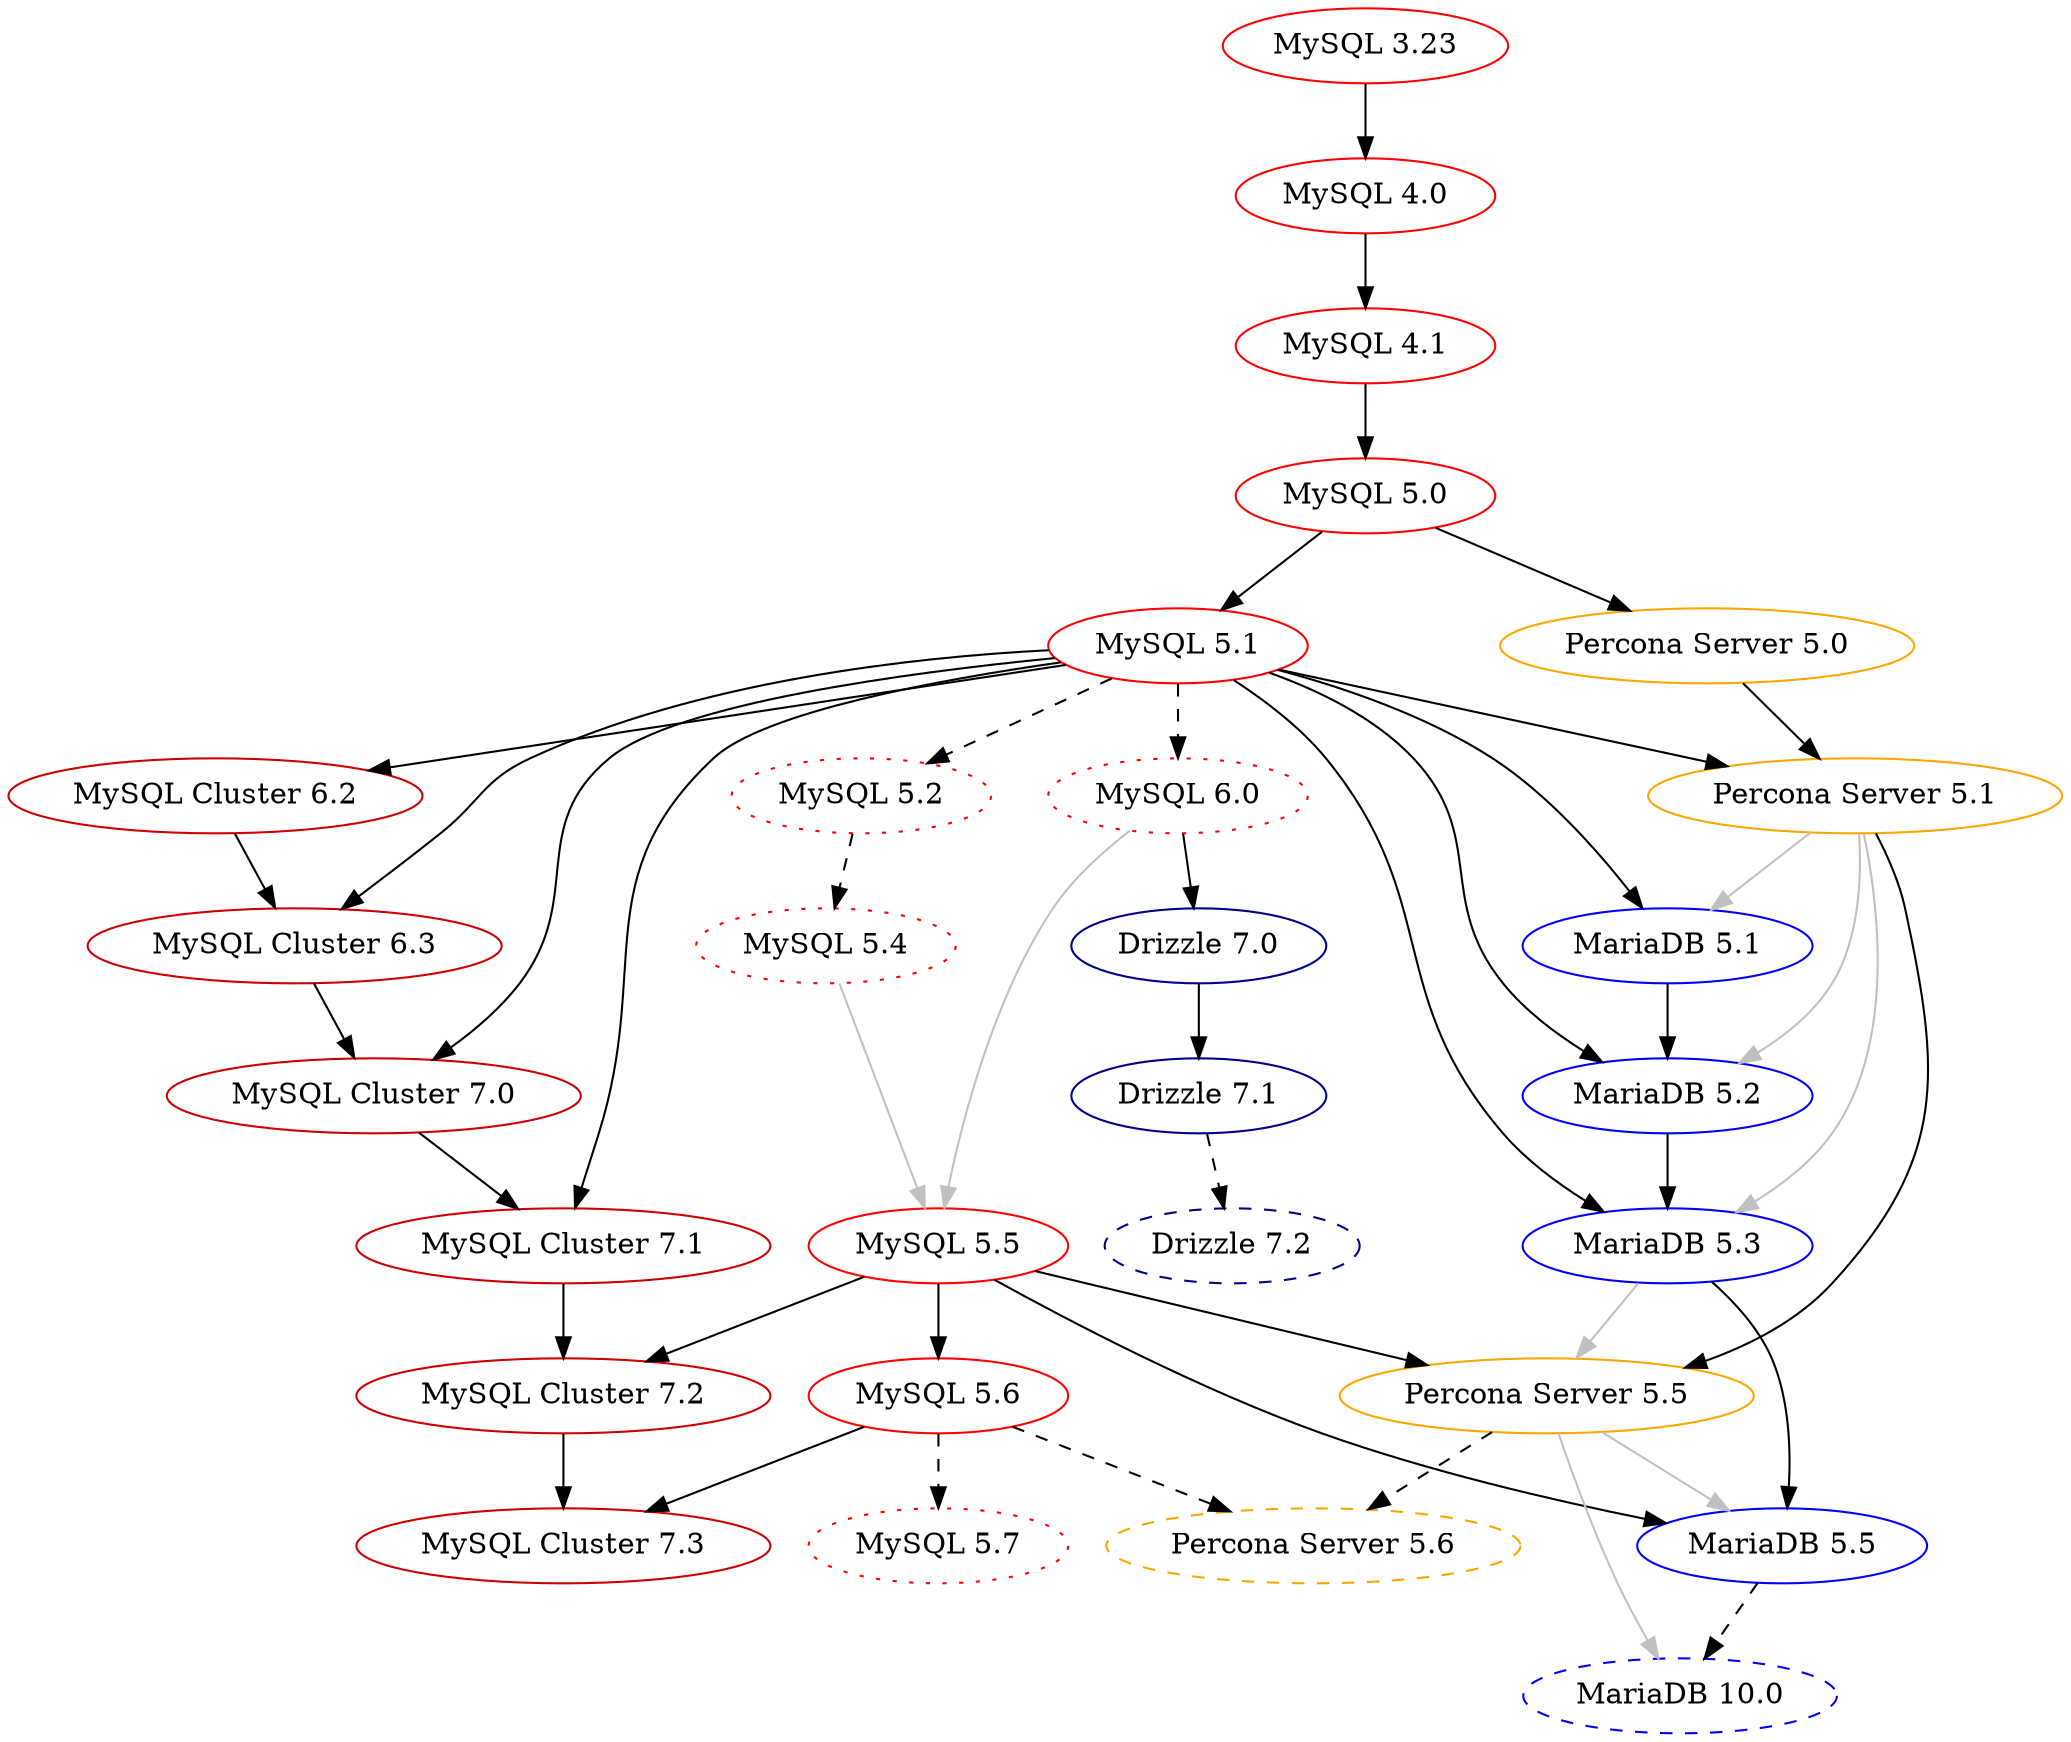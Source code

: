 digraph mysql_history_graph {
	/* Standards:
	   Non-GA: 		dotted
	   Abandoned: 		dotted 
	   Oracle MySQL: 	red
	   MySQL Cluster: 	red3
	   MariaDB: 		blue
	   Drizzle: 		blue4
	   Percona Server: 	orange
	*/

	/* MySQL/Sun/Oracle MySQL GA */
	"MySQL 3.23" [color="red"];
	"MySQL 4.0" [color="red"];
	"MySQL 4.1" [color="red"];
	"MySQL 5.0" [color="red"];
	"MySQL 5.1" [color="red"];
	"MySQL 5.5" [color="red"];
	"MySQL 5.6" [color="red"];
	"MySQL 3.23" -> "MySQL 4.0";
	"MySQL 4.0" -> "MySQL 4.1";
	"MySQL 4.1" -> "MySQL 5.0";
	"MySQL 5.0" -> "MySQL 5.1";
	"MySQL 5.5" -> "MySQL 5.6";
	"MySQL 5.4" -> "MySQL 5.5" [color="grey"]; // InnoDB Scalability
	"MySQL 6.0" -> "MySQL 5.5" [color="grey"]; // Optimizer improvements

	/* MySQL/Sun/Oracle non-GA */	
	"MySQL 5.2" [color="red",style="dotted"];
	"MySQL 5.4" [color="red",style="dotted"];
	"MySQL 5.7" [color="red",style="dotted"];
	"MySQL 6.0" [color="red",style="dotted"];
	"MySQL 5.1" -> "MySQL 5.2" [style="dashed"];
	"MySQL 5.1" -> "MySQL 6.0" [style="dashed"];
	"MySQL 5.2" -> "MySQL 5.4" [style="dashed"];
	"MySQL 5.6" -> "MySQL 5.7" [style="dashed"];

	/* MySQL Cluster (NDB) */
	"MySQL Cluster 6.2" [color="red3"]
	"MySQL Cluster 6.3" [color="red3"]
	"MySQL Cluster 7.0" [color="red3"]
	"MySQL Cluster 7.1" [color="red3"]
	"MySQL Cluster 7.2" [color="red3"]
	"MySQL Cluster 7.3"  [color="red3"]
	"MySQL 5.1" -> "MySQL Cluster 6.2";
	"MySQL 5.1" -> "MySQL Cluster 6.3";
	"MySQL Cluster 6.2" -> "MySQL Cluster 6.3";
	"MySQL 5.1" -> "MySQL Cluster 7.0";
	"MySQL Cluster 6.3" -> "MySQL Cluster 7.0";
	"MySQL 5.1" -> "MySQL Cluster 7.1";
	"MySQL Cluster 7.0" -> "MySQL Cluster 7.1";
	"MySQL 5.5" -> "MySQL Cluster 7.2";
	"MySQL Cluster 7.1" -> "MySQL Cluster 7.2";
	"MySQL 5.6" -> "MySQL Cluster 7.3";
	"MySQL Cluster 7.2" -> "MySQL Cluster 7.3";

	/* MariaDB */
	"MariaDB 5.1" [color="blue"];
	"MariaDB 5.2" [color="blue"];
	"MariaDB 5.3" [color="blue"];
	"MariaDB 5.5" [color="blue"];
	"MariaDB 10.0" [color="blue", style="dashed"];
	"MySQL 5.1" -> "MariaDB 5.1";
	"Percona Server 5.1" -> "MariaDB 5.1" [color="grey"]; // XtraDB
	"MySQL 5.1" -> "MariaDB 5.2";
	"MariaDB 5.1" -> "MariaDB 5.2";
	"Percona Server 5.1" -> "MariaDB 5.2" [color="grey"]; // XtraDB
	"MySQL 5.1" -> "MariaDB 5.3";
	"MariaDB 5.2" -> "MariaDB 5.3";
	"Percona Server 5.1" -> "MariaDB 5.3" [color="grey"]; // XtraDB
	"MySQL 5.5" -> "MariaDB 5.5";
	"MariaDB 5.3" -> "MariaDB 5.5";
	"Percona Server 5.5" -> "MariaDB 5.5" [color="grey"]; // XtraDB
	"MariaDB 5.5" -> "MariaDB 10.0" [style="dashed"];
	"Percona Server 5.5" -> "MariaDB 10.0" [color="grey"]; // XtraDB

	/* Percona Server */
	"Percona Server 5.0" [color="orange"];
	"Percona Server 5.1" [color="orange"];
	"Percona Server 5.5" [color="orange"];
	"Percona Server 5.6" [color="orange", style="dashed"];
	"MySQL 5.0" -> "Percona Server 5.0";
	"MySQL 5.1" -> "Percona Server 5.1";
	"Percona Server 5.0" -> "Percona Server 5.1";
	"MySQL 5.5" -> "Percona Server 5.5";
	"Percona Server 5.1" -> "Percona Server 5.5";
	"MariaDB 5.3" -> "Percona Server 5.5" [color="grey"]; // group commit
	"MySQL 5.6" -> "Percona Server 5.6" [style="dashed"];
	"Percona Server 5.5" -> "Percona Server 5.6" [style="dashed"];

	/* Drizzle */
	"Drizzle 7.0" [color="blue4"];
	"Drizzle 7.1" [color="blue4"];
	"Drizzle 7.2" [color="blue4", style="dashed"];
	"MySQL 6.0" -> "Drizzle 7.0";
	"Drizzle 7.0" -> "Drizzle 7.1";
	"Drizzle 7.1" -> "Drizzle 7.2" [style="dashed"];
}
